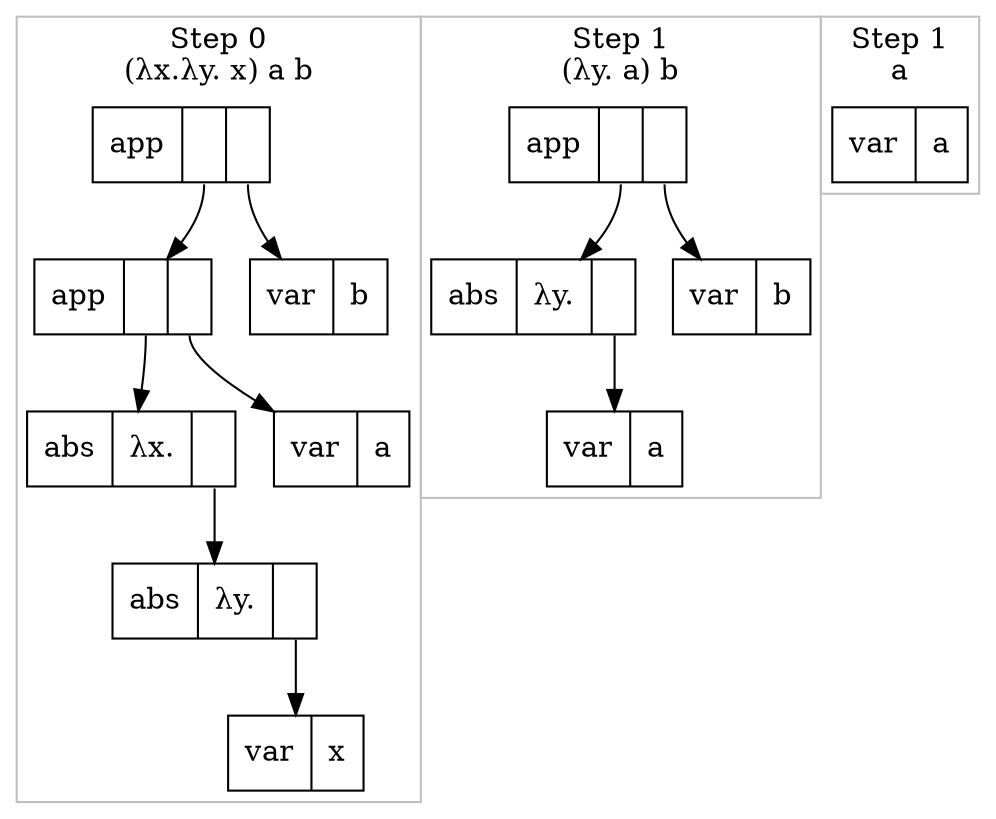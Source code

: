 digraph takeFirst {
  pad="0,0"
  margin="0,0"
  subgraph cluster0 {
    margin="5,5"
    color="#c0c0c0"
    label="Step 0\n(λx.λy. x) a b"
    s0appb [label="app|<h0>|<h1>",shape=record]
    s0appa [label="app|<h0>|<h1>",shape=record]
    s0absx [label="abs|λx.|<h0>",shape=record]
    s0absy [label="abs|λy.|<h0>",shape=record]
    s0varx [label="var|x",shape=record]
    s0vara [label="var|a",shape=record]
    s0varb [label="var|b",shape=record]
    s0appb:h0 -> s0appa
    s0appa:h0 -> s0absx
    s0appa:h1 -> s0vara
    s0absx:h0 -> s0absy
    s0absy:h0 -> s0varx
    s0appb:h1 -> s0varb
  }
  subgraph cluster1 {
    margin="5,5"
    color="#c0c0c0"
    label="Step 1\n(λy. a) b"
    s1appb [label="app|<h0>|<h1>",shape=record]
    s1absy [label="abs|λy.|<h0>",shape=record]
    s1vara [label="var|a",shape=record]
    s1varb [label="var|b",shape=record]
    s1appb:h0 -> s1absy
    s1absy:h0 -> s1vara
    s1appb:h1 -> s1varb
  }
  subgraph cluster2 {
    margin="5,5"
    color="#c0c0c0"
    label="Step 1\na"
    s2vara [label="var|a",shape=record]
  }
}

